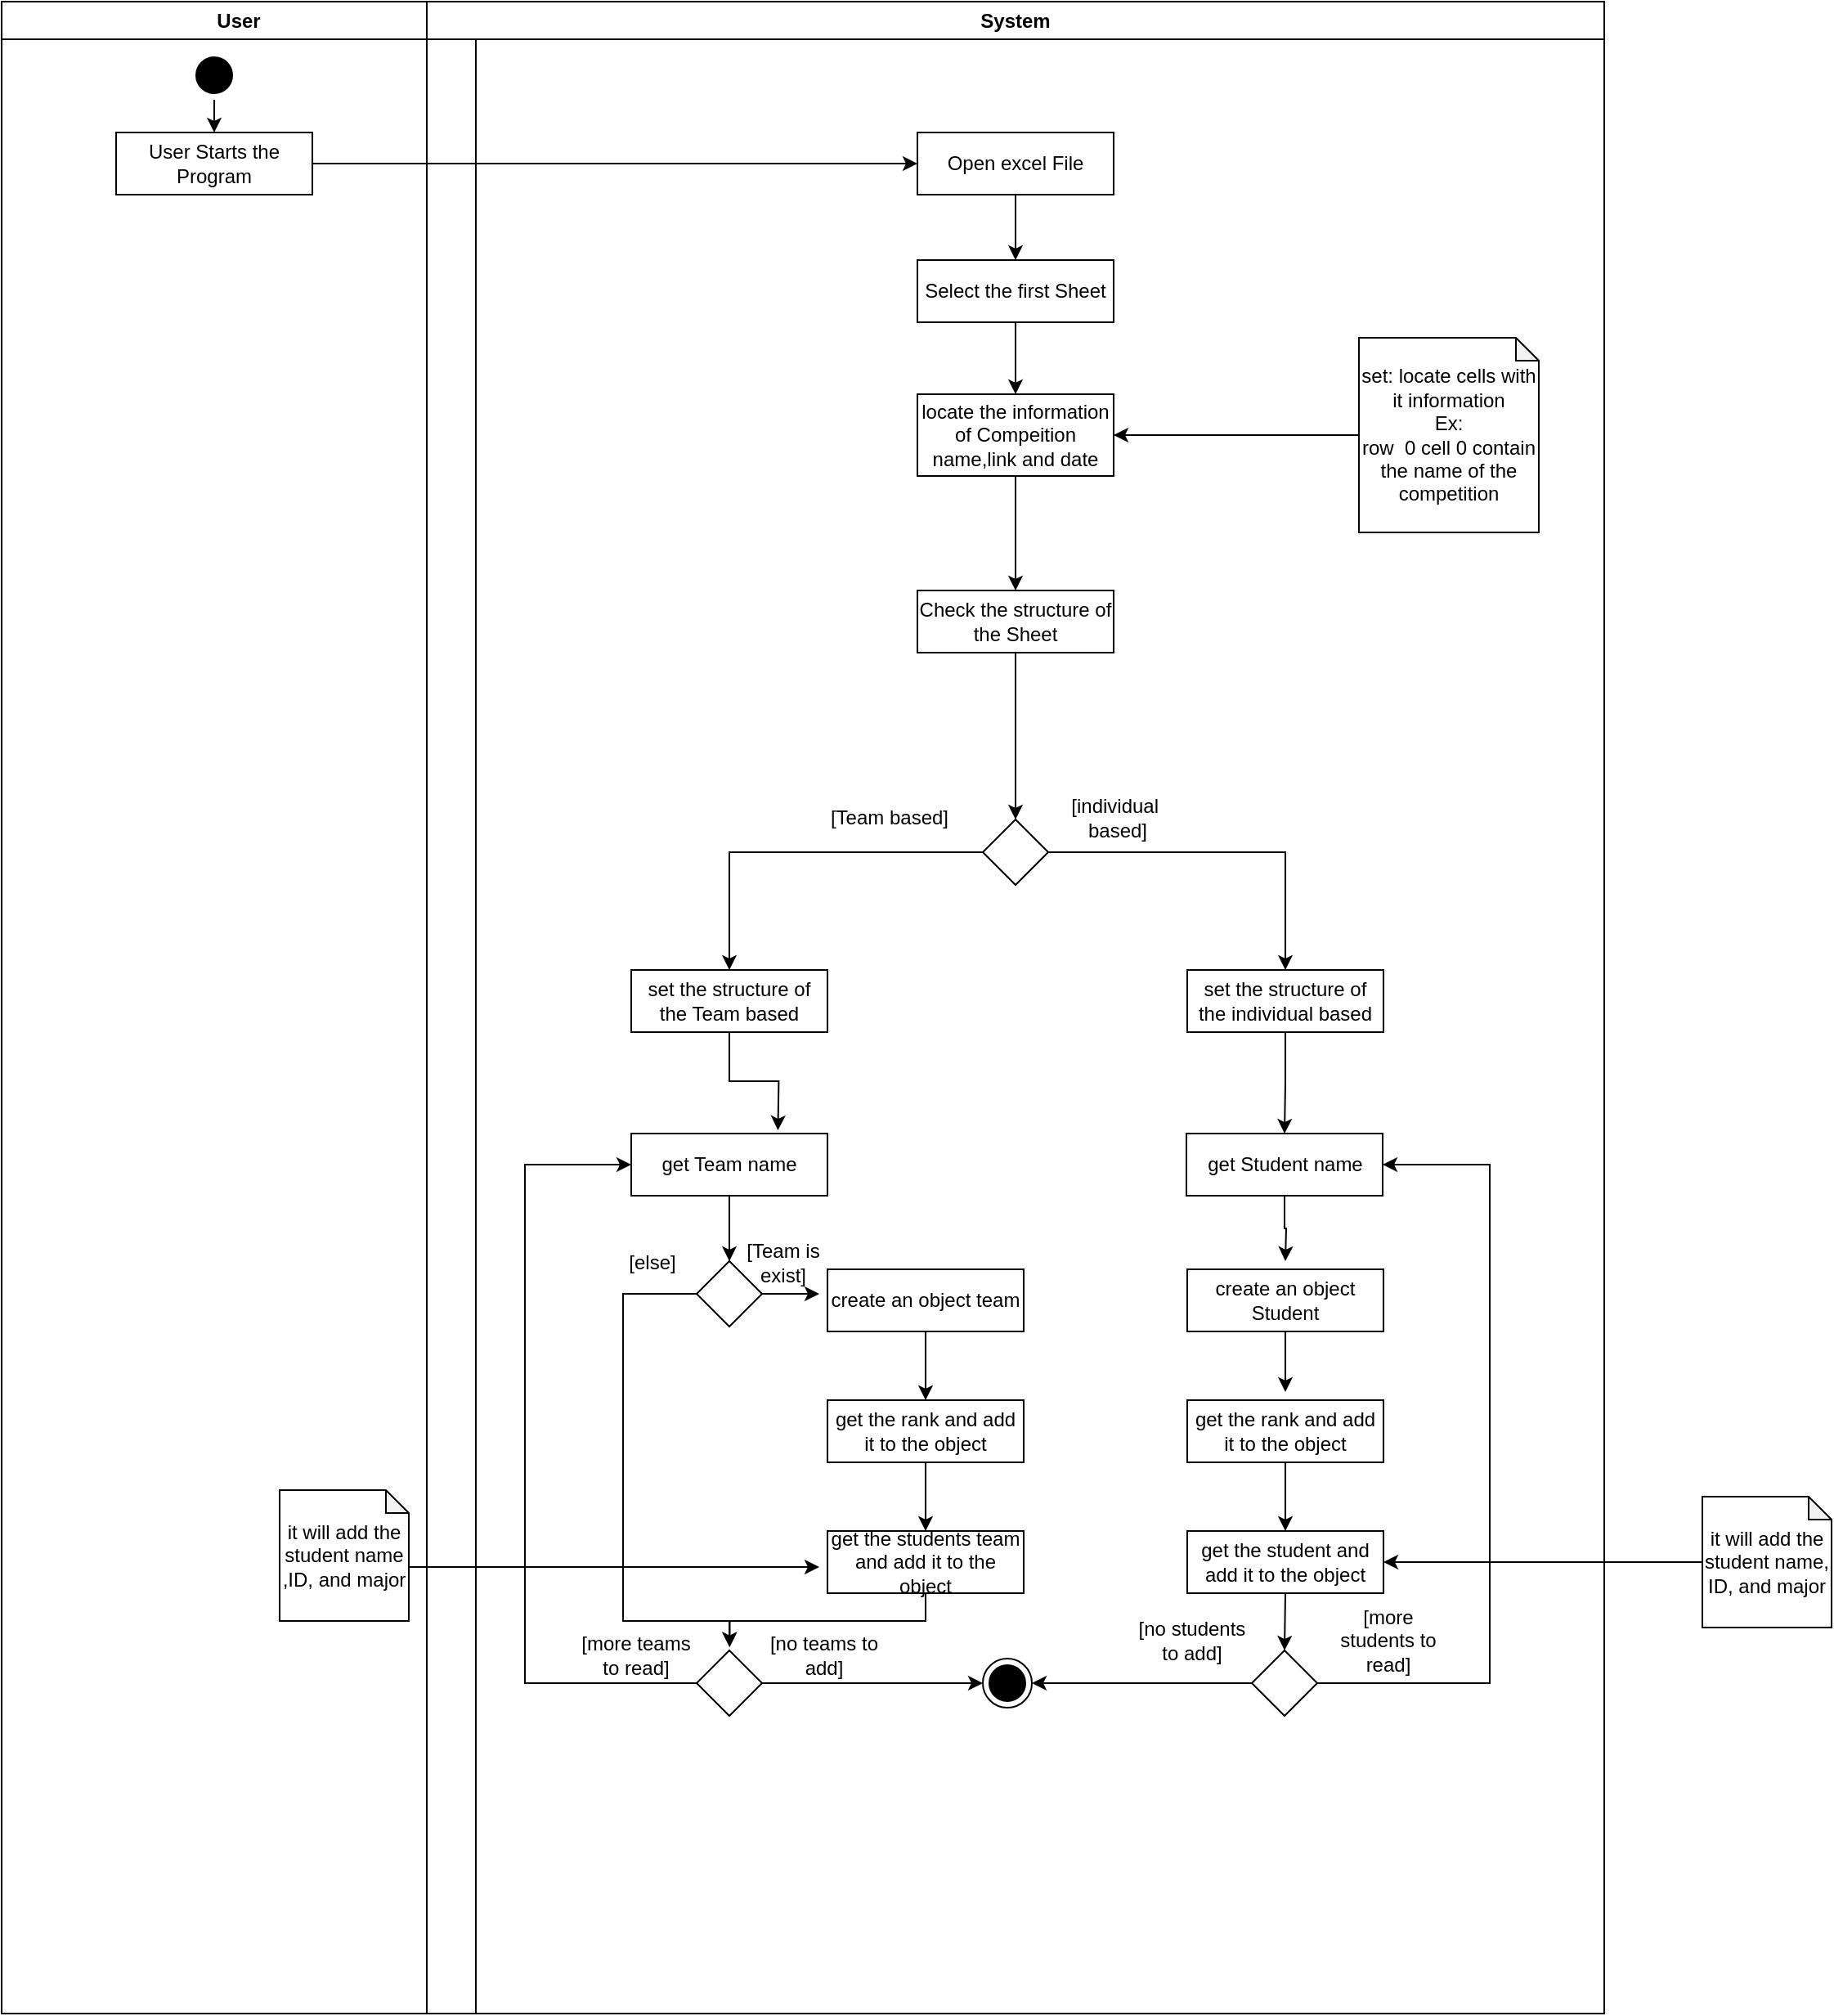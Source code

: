<mxfile version="15.8.4" type="device"><diagram name="Page-1" id="e7e014a7-5840-1c2e-5031-d8a46d1fe8dd"><mxGraphModel dx="2104" dy="1288" grid="1" gridSize="10" guides="1" tooltips="1" connect="1" arrows="1" fold="1" page="1" pageScale="1" pageWidth="1169" pageHeight="826" background="none" math="0" shadow="0"><root><mxCell id="0"/><mxCell id="1" parent="0"/><mxCell id="2" value="User" style="swimlane;whiteSpace=wrap" parent="1" vertex="1"><mxGeometry x="110" y="220" width="290" height="1230" as="geometry"/></mxCell><mxCell id="5" value="" style="ellipse;shape=startState;fillColor=#000000;strokeColor=#000000;" parent="2" vertex="1"><mxGeometry x="115" y="30" width="30" height="30" as="geometry"/></mxCell><mxCell id="Sqswecdxgur6_CO7L8Wq-137" value="it will add the student name ,ID, and major" style="shape=note;whiteSpace=wrap;html=1;backgroundOutline=1;darkOpacity=0.05;strokeColor=#000000;size=14;" parent="2" vertex="1"><mxGeometry x="170" y="910" width="79" height="80" as="geometry"/></mxCell><mxCell id="Sqswecdxgur6_CO7L8Wq-43" value="User Starts the Program" style="rounded=0;whiteSpace=wrap;html=1;strokeColor=#000000;" parent="2" vertex="1"><mxGeometry x="70" y="80" width="120" height="38" as="geometry"/></mxCell><mxCell id="Sqswecdxgur6_CO7L8Wq-44" style="edgeStyle=orthogonalEdgeStyle;rounded=0;orthogonalLoop=1;jettySize=auto;html=1;exitX=0.5;exitY=1;exitDx=0;exitDy=0;entryX=0.5;entryY=0;entryDx=0;entryDy=0;" parent="2" source="5" target="Sqswecdxgur6_CO7L8Wq-43" edge="1"><mxGeometry relative="1" as="geometry"/></mxCell><mxCell id="3" value="System" style="swimlane;whiteSpace=wrap;startSize=23;" parent="1" vertex="1"><mxGeometry x="370" y="220" width="720" height="1230" as="geometry"/></mxCell><mxCell id="Sqswecdxgur6_CO7L8Wq-50" style="edgeStyle=orthogonalEdgeStyle;rounded=0;orthogonalLoop=1;jettySize=auto;html=1;exitX=0.5;exitY=1;exitDx=0;exitDy=0;entryX=0.5;entryY=0;entryDx=0;entryDy=0;" parent="3" source="Sqswecdxgur6_CO7L8Wq-46" target="Sqswecdxgur6_CO7L8Wq-51" edge="1"><mxGeometry relative="1" as="geometry"><mxPoint x="364.5" y="160" as="targetPoint"/><Array as="points"><mxPoint x="360.5" y="139"/><mxPoint x="360.5" y="158"/></Array></mxGeometry></mxCell><mxCell id="Sqswecdxgur6_CO7L8Wq-46" value="Open excel File" style="rounded=0;whiteSpace=wrap;html=1;strokeColor=#000000;" parent="3" vertex="1"><mxGeometry x="300" y="80" width="120" height="38" as="geometry"/></mxCell><mxCell id="Sqswecdxgur6_CO7L8Wq-133" style="edgeStyle=orthogonalEdgeStyle;rounded=0;orthogonalLoop=1;jettySize=auto;html=1;exitX=0.5;exitY=1;exitDx=0;exitDy=0;entryX=0.5;entryY=0;entryDx=0;entryDy=0;startArrow=none;startFill=0;endArrow=classic;endFill=1;" parent="3" source="Sqswecdxgur6_CO7L8Wq-51" target="Sqswecdxgur6_CO7L8Wq-90" edge="1"><mxGeometry relative="1" as="geometry"/></mxCell><mxCell id="Sqswecdxgur6_CO7L8Wq-51" value="Select the first Sheet" style="rounded=0;whiteSpace=wrap;html=1;strokeColor=#000000;" parent="3" vertex="1"><mxGeometry x="300" y="158" width="120" height="38" as="geometry"/></mxCell><mxCell id="Sqswecdxgur6_CO7L8Wq-56" style="edgeStyle=orthogonalEdgeStyle;rounded=0;orthogonalLoop=1;jettySize=auto;html=1;exitX=0.5;exitY=1;exitDx=0;exitDy=0;entryX=0.5;entryY=0;entryDx=0;entryDy=0;" parent="3" source="Sqswecdxgur6_CO7L8Wq-53" target="Sqswecdxgur6_CO7L8Wq-55" edge="1"><mxGeometry relative="1" as="geometry"/></mxCell><mxCell id="Sqswecdxgur6_CO7L8Wq-53" value="Check the structure of the Sheet" style="rounded=0;whiteSpace=wrap;html=1;strokeColor=#000000;" parent="3" vertex="1"><mxGeometry x="300" y="360" width="120" height="38" as="geometry"/></mxCell><mxCell id="38" value="" style="ellipse;shape=endState;fillColor=#000000;strokeColor=#000000;" parent="3" vertex="1"><mxGeometry x="340" y="1013" width="30" height="30" as="geometry"/></mxCell><mxCell id="Sqswecdxgur6_CO7L8Wq-55" value="" style="rhombus;whiteSpace=wrap;html=1;strokeColor=#000000;" parent="3" vertex="1"><mxGeometry x="340" y="500" width="40" height="40" as="geometry"/></mxCell><mxCell id="Sqswecdxgur6_CO7L8Wq-59" value="[Team based]" style="text;html=1;strokeColor=none;fillColor=none;align=center;verticalAlign=middle;whiteSpace=wrap;rounded=0;" parent="3" vertex="1"><mxGeometry x="245" y="488" width="75.5" height="22" as="geometry"/></mxCell><mxCell id="Sqswecdxgur6_CO7L8Wq-72" value="set the structure of the Team based" style="rounded=0;whiteSpace=wrap;html=1;strokeColor=#000000;" parent="3" vertex="1"><mxGeometry x="125" y="592" width="120" height="38" as="geometry"/></mxCell><mxCell id="Sqswecdxgur6_CO7L8Wq-74" value="[individual&amp;nbsp;&lt;br&gt;based]" style="text;html=1;strokeColor=none;fillColor=none;align=center;verticalAlign=middle;whiteSpace=wrap;rounded=0;" parent="3" vertex="1"><mxGeometry x="380" y="488" width="84.5" height="22" as="geometry"/></mxCell><mxCell id="Sqswecdxgur6_CO7L8Wq-57" style="edgeStyle=orthogonalEdgeStyle;rounded=0;orthogonalLoop=1;jettySize=auto;html=1;exitX=0;exitY=0.5;exitDx=0;exitDy=0;entryX=0.5;entryY=0;entryDx=0;entryDy=0;" parent="3" source="Sqswecdxgur6_CO7L8Wq-55" target="Sqswecdxgur6_CO7L8Wq-72" edge="1"><mxGeometry relative="1" as="geometry"><mxPoint x="125" y="592" as="targetPoint"/></mxGeometry></mxCell><mxCell id="z37uqCRSGAcTjgibgX3I-45" style="edgeStyle=orthogonalEdgeStyle;rounded=0;orthogonalLoop=1;jettySize=auto;html=1;exitX=0.5;exitY=1;exitDx=0;exitDy=0;entryX=0.5;entryY=0;entryDx=0;entryDy=0;startArrow=none;startFill=0;endArrow=classic;endFill=1;" edge="1" parent="3" source="Sqswecdxgur6_CO7L8Wq-89" target="z37uqCRSGAcTjgibgX3I-38"><mxGeometry relative="1" as="geometry"/></mxCell><mxCell id="Sqswecdxgur6_CO7L8Wq-89" value="get Team name" style="rounded=0;whiteSpace=wrap;html=1;strokeColor=#000000;" parent="3" vertex="1"><mxGeometry x="125" y="692" width="120" height="38" as="geometry"/></mxCell><mxCell id="Sqswecdxgur6_CO7L8Wq-132" style="edgeStyle=orthogonalEdgeStyle;rounded=0;orthogonalLoop=1;jettySize=auto;html=1;exitX=0.5;exitY=1;exitDx=0;exitDy=0;entryX=0.5;entryY=0;entryDx=0;entryDy=0;startArrow=none;startFill=0;endArrow=classic;endFill=1;" parent="3" source="Sqswecdxgur6_CO7L8Wq-90" target="Sqswecdxgur6_CO7L8Wq-53" edge="1"><mxGeometry relative="1" as="geometry"/></mxCell><mxCell id="Sqswecdxgur6_CO7L8Wq-90" value="locate the information of Compeition name,link and date" style="rounded=0;whiteSpace=wrap;html=1;strokeColor=#000000;" parent="3" vertex="1"><mxGeometry x="300" y="240" width="120" height="50" as="geometry"/></mxCell><mxCell id="Sqswecdxgur6_CO7L8Wq-129" style="edgeStyle=orthogonalEdgeStyle;rounded=0;orthogonalLoop=1;jettySize=auto;html=1;exitX=0.5;exitY=1;exitDx=0;exitDy=0;entryX=0.5;entryY=0;entryDx=0;entryDy=0;startArrow=none;startFill=0;endArrow=classic;endFill=1;" parent="3" source="Sqswecdxgur6_CO7L8Wq-95" target="Sqswecdxgur6_CO7L8Wq-97" edge="1"><mxGeometry relative="1" as="geometry"/></mxCell><mxCell id="Sqswecdxgur6_CO7L8Wq-95" value="create an object team" style="rounded=0;whiteSpace=wrap;html=1;strokeColor=#000000;" parent="3" vertex="1"><mxGeometry x="245" y="775" width="120" height="38" as="geometry"/></mxCell><mxCell id="Sqswecdxgur6_CO7L8Wq-99" style="edgeStyle=orthogonalEdgeStyle;rounded=0;orthogonalLoop=1;jettySize=auto;html=1;exitX=0.5;exitY=1;exitDx=0;exitDy=0;entryX=0.5;entryY=0;entryDx=0;entryDy=0;startArrow=none;startFill=0;endArrow=classic;endFill=1;" parent="3" source="Sqswecdxgur6_CO7L8Wq-97" target="Sqswecdxgur6_CO7L8Wq-98" edge="1"><mxGeometry relative="1" as="geometry"/></mxCell><mxCell id="Sqswecdxgur6_CO7L8Wq-97" value="get the rank and add it to the object" style="rounded=0;whiteSpace=wrap;html=1;strokeColor=#000000;" parent="3" vertex="1"><mxGeometry x="245" y="855" width="120" height="38" as="geometry"/></mxCell><mxCell id="z37uqCRSGAcTjgibgX3I-42" style="edgeStyle=orthogonalEdgeStyle;rounded=0;orthogonalLoop=1;jettySize=auto;html=1;exitX=0.5;exitY=1;exitDx=0;exitDy=0;entryX=0.504;entryY=-0.056;entryDx=0;entryDy=0;entryPerimeter=0;startArrow=none;startFill=0;endArrow=classic;endFill=1;" edge="1" parent="3" source="Sqswecdxgur6_CO7L8Wq-98" target="Sqswecdxgur6_CO7L8Wq-100"><mxGeometry relative="1" as="geometry"><Array as="points"><mxPoint x="305" y="990"/><mxPoint x="185" y="990"/></Array></mxGeometry></mxCell><mxCell id="Sqswecdxgur6_CO7L8Wq-98" value="get the students team and add it to the object" style="rounded=0;whiteSpace=wrap;html=1;strokeColor=#000000;" parent="3" vertex="1"><mxGeometry x="245" y="935" width="120" height="38" as="geometry"/></mxCell><mxCell id="Sqswecdxgur6_CO7L8Wq-101" style="edgeStyle=orthogonalEdgeStyle;rounded=0;orthogonalLoop=1;jettySize=auto;html=1;exitX=0;exitY=0.5;exitDx=0;exitDy=0;entryX=0;entryY=0.5;entryDx=0;entryDy=0;startArrow=none;startFill=0;endArrow=classic;endFill=1;" parent="3" source="Sqswecdxgur6_CO7L8Wq-100" target="Sqswecdxgur6_CO7L8Wq-89" edge="1"><mxGeometry relative="1" as="geometry"><Array as="points"><mxPoint x="60" y="1028"/><mxPoint x="60" y="711"/></Array></mxGeometry></mxCell><mxCell id="Sqswecdxgur6_CO7L8Wq-100" value="" style="rhombus;whiteSpace=wrap;html=1;strokeColor=#000000;" parent="3" vertex="1"><mxGeometry x="165" y="1008" width="40" height="40" as="geometry"/></mxCell><mxCell id="Sqswecdxgur6_CO7L8Wq-105" value="[more teams to read]" style="text;html=1;strokeColor=none;fillColor=none;align=center;verticalAlign=middle;whiteSpace=wrap;rounded=0;" parent="3" vertex="1"><mxGeometry x="89.5" y="1000" width="75.5" height="22" as="geometry"/></mxCell><mxCell id="Sqswecdxgur6_CO7L8Wq-108" value="[no teams to add]" style="text;html=1;strokeColor=none;fillColor=none;align=center;verticalAlign=middle;whiteSpace=wrap;rounded=0;" parent="3" vertex="1"><mxGeometry x="205" y="1000" width="75.5" height="22" as="geometry"/></mxCell><mxCell id="Sqswecdxgur6_CO7L8Wq-102" style="edgeStyle=orthogonalEdgeStyle;rounded=0;orthogonalLoop=1;jettySize=auto;html=1;exitX=1;exitY=0.5;exitDx=0;exitDy=0;startArrow=none;startFill=0;endArrow=classic;endFill=1;" parent="3" source="Sqswecdxgur6_CO7L8Wq-100" edge="1"><mxGeometry relative="1" as="geometry"><mxPoint x="340" y="1028" as="targetPoint"/></mxGeometry></mxCell><mxCell id="Sqswecdxgur6_CO7L8Wq-109" value="create an object Student" style="rounded=0;whiteSpace=wrap;html=1;strokeColor=#000000;" parent="3" vertex="1"><mxGeometry x="465" y="775" width="120" height="38" as="geometry"/></mxCell><mxCell id="Sqswecdxgur6_CO7L8Wq-111" value="get the rank and add it to the object" style="rounded=0;whiteSpace=wrap;html=1;strokeColor=#000000;" parent="3" vertex="1"><mxGeometry x="465" y="855" width="120" height="38" as="geometry"/></mxCell><mxCell id="Sqswecdxgur6_CO7L8Wq-113" value="get the student and add it to the object" style="rounded=0;whiteSpace=wrap;html=1;strokeColor=#000000;" parent="3" vertex="1"><mxGeometry x="465" y="935" width="120" height="38" as="geometry"/></mxCell><mxCell id="Sqswecdxgur6_CO7L8Wq-110" style="edgeStyle=orthogonalEdgeStyle;rounded=0;orthogonalLoop=1;jettySize=auto;html=1;exitX=0.5;exitY=1;exitDx=0;exitDy=0;entryX=0.5;entryY=0;entryDx=0;entryDy=0;startArrow=none;startFill=0;endArrow=classic;endFill=1;" parent="3" source="Sqswecdxgur6_CO7L8Wq-111" target="Sqswecdxgur6_CO7L8Wq-113" edge="1"><mxGeometry relative="1" as="geometry"/></mxCell><mxCell id="Sqswecdxgur6_CO7L8Wq-123" style="edgeStyle=orthogonalEdgeStyle;rounded=0;orthogonalLoop=1;jettySize=auto;html=1;exitX=0;exitY=0.5;exitDx=0;exitDy=0;entryX=1;entryY=0.5;entryDx=0;entryDy=0;startArrow=none;startFill=0;endArrow=classic;endFill=1;" parent="3" source="Sqswecdxgur6_CO7L8Wq-115" target="38" edge="1"><mxGeometry relative="1" as="geometry"/></mxCell><mxCell id="Sqswecdxgur6_CO7L8Wq-115" value="" style="rhombus;whiteSpace=wrap;html=1;strokeColor=#000000;" parent="3" vertex="1"><mxGeometry x="504.5" y="1008" width="40" height="40" as="geometry"/></mxCell><mxCell id="Sqswecdxgur6_CO7L8Wq-112" style="edgeStyle=orthogonalEdgeStyle;rounded=0;orthogonalLoop=1;jettySize=auto;html=1;exitX=0.5;exitY=1;exitDx=0;exitDy=0;entryX=0.5;entryY=0;entryDx=0;entryDy=0;startArrow=none;startFill=0;endArrow=classic;endFill=1;" parent="3" source="Sqswecdxgur6_CO7L8Wq-113" target="Sqswecdxgur6_CO7L8Wq-115" edge="1"><mxGeometry relative="1" as="geometry"/></mxCell><mxCell id="Sqswecdxgur6_CO7L8Wq-116" value="[more students to read]" style="text;html=1;strokeColor=none;fillColor=none;align=center;verticalAlign=middle;whiteSpace=wrap;rounded=0;" parent="3" vertex="1"><mxGeometry x="550" y="991" width="75.5" height="22" as="geometry"/></mxCell><mxCell id="Sqswecdxgur6_CO7L8Wq-117" value="[no students to add]" style="text;html=1;strokeColor=none;fillColor=none;align=center;verticalAlign=middle;whiteSpace=wrap;rounded=0;" parent="3" vertex="1"><mxGeometry x="429.5" y="991" width="75.5" height="22" as="geometry"/></mxCell><mxCell id="Sqswecdxgur6_CO7L8Wq-73" value="&lt;span&gt;set the structure of the individual&amp;nbsp;based&lt;/span&gt;" style="rounded=0;whiteSpace=wrap;html=1;strokeColor=#000000;" parent="3" vertex="1"><mxGeometry x="465" y="592" width="120" height="38" as="geometry"/></mxCell><mxCell id="Sqswecdxgur6_CO7L8Wq-58" style="edgeStyle=orthogonalEdgeStyle;rounded=0;orthogonalLoop=1;jettySize=auto;html=1;exitX=1;exitY=0.5;exitDx=0;exitDy=0;entryX=0.5;entryY=0;entryDx=0;entryDy=0;" parent="3" source="Sqswecdxgur6_CO7L8Wq-55" target="Sqswecdxgur6_CO7L8Wq-73" edge="1"><mxGeometry relative="1" as="geometry"><mxPoint x="295" y="562" as="targetPoint"/></mxGeometry></mxCell><mxCell id="Sqswecdxgur6_CO7L8Wq-120" value="get Student name" style="rounded=0;whiteSpace=wrap;html=1;strokeColor=#000000;" parent="3" vertex="1"><mxGeometry x="464.5" y="692" width="120" height="38" as="geometry"/></mxCell><mxCell id="Sqswecdxgur6_CO7L8Wq-124" style="edgeStyle=orthogonalEdgeStyle;rounded=0;orthogonalLoop=1;jettySize=auto;html=1;exitX=1;exitY=0.5;exitDx=0;exitDy=0;startArrow=none;startFill=0;endArrow=classic;endFill=1;entryX=1;entryY=0.5;entryDx=0;entryDy=0;" parent="3" source="Sqswecdxgur6_CO7L8Wq-115" target="Sqswecdxgur6_CO7L8Wq-120" edge="1"><mxGeometry relative="1" as="geometry"><mxPoint x="660.0" y="1040" as="targetPoint"/><Array as="points"><mxPoint x="650" y="1028"/><mxPoint x="650" y="711"/></Array></mxGeometry></mxCell><mxCell id="Sqswecdxgur6_CO7L8Wq-134" style="edgeStyle=orthogonalEdgeStyle;rounded=0;orthogonalLoop=1;jettySize=auto;html=1;exitX=0;exitY=0.5;exitDx=0;exitDy=0;exitPerimeter=0;entryX=1;entryY=0.5;entryDx=0;entryDy=0;startArrow=none;startFill=0;endArrow=classic;endFill=1;" parent="3" source="Sqswecdxgur6_CO7L8Wq-76" target="Sqswecdxgur6_CO7L8Wq-90" edge="1"><mxGeometry relative="1" as="geometry"/></mxCell><mxCell id="Sqswecdxgur6_CO7L8Wq-76" value="set: locate cells with it information&lt;br&gt;Ex:&lt;br&gt;row&amp;nbsp; 0 cell 0 contain the name of the competition" style="shape=note;whiteSpace=wrap;html=1;backgroundOutline=1;darkOpacity=0.05;strokeColor=#000000;size=14;" parent="3" vertex="1"><mxGeometry x="570" y="205.5" width="110" height="119" as="geometry"/></mxCell><mxCell id="z37uqCRSGAcTjgibgX3I-44" style="edgeStyle=orthogonalEdgeStyle;rounded=0;orthogonalLoop=1;jettySize=auto;html=1;exitX=0;exitY=0.5;exitDx=0;exitDy=0;startArrow=none;startFill=0;endArrow=classic;endFill=1;entryX=0.503;entryY=-0.048;entryDx=0;entryDy=0;entryPerimeter=0;" edge="1" parent="3" source="z37uqCRSGAcTjgibgX3I-38" target="Sqswecdxgur6_CO7L8Wq-100"><mxGeometry relative="1" as="geometry"><mxPoint x="185" y="1000" as="targetPoint"/><Array as="points"><mxPoint x="120" y="790"/><mxPoint x="120" y="990"/><mxPoint x="185" y="990"/></Array></mxGeometry></mxCell><mxCell id="z37uqCRSGAcTjgibgX3I-38" value="" style="rhombus;whiteSpace=wrap;html=1;strokeColor=#000000;" vertex="1" parent="3"><mxGeometry x="165" y="770" width="40" height="40" as="geometry"/></mxCell><mxCell id="z37uqCRSGAcTjgibgX3I-48" value="[Team is exist]" style="text;html=1;strokeColor=none;fillColor=none;align=center;verticalAlign=middle;whiteSpace=wrap;rounded=0;" vertex="1" parent="3"><mxGeometry x="190" y="760" width="55.5" height="22" as="geometry"/></mxCell><mxCell id="z37uqCRSGAcTjgibgX3I-50" value="[else]" style="text;html=1;strokeColor=none;fillColor=none;align=center;verticalAlign=middle;whiteSpace=wrap;rounded=0;" vertex="1" parent="3"><mxGeometry x="109.5" y="760" width="55.5" height="22" as="geometry"/></mxCell><mxCell id="Sqswecdxgur6_CO7L8Wq-130" style="edgeStyle=orthogonalEdgeStyle;rounded=0;orthogonalLoop=1;jettySize=auto;html=1;exitX=0.5;exitY=1;exitDx=0;exitDy=0;startArrow=none;startFill=0;endArrow=classic;endFill=1;entryX=0.5;entryY=0;entryDx=0;entryDy=0;" parent="3" source="Sqswecdxgur6_CO7L8Wq-73" edge="1" target="Sqswecdxgur6_CO7L8Wq-120"><mxGeometry relative="1" as="geometry"><mxPoint x="554.714" y="690" as="targetPoint"/></mxGeometry></mxCell><mxCell id="Sqswecdxgur6_CO7L8Wq-125" style="edgeStyle=orthogonalEdgeStyle;rounded=0;orthogonalLoop=1;jettySize=auto;html=1;exitX=0.5;exitY=1;exitDx=0;exitDy=0;startArrow=none;startFill=0;endArrow=classic;endFill=1;" parent="1" source="Sqswecdxgur6_CO7L8Wq-120" edge="1"><mxGeometry relative="1" as="geometry"><mxPoint x="895" y="990" as="targetPoint"/></mxGeometry></mxCell><mxCell id="Sqswecdxgur6_CO7L8Wq-126" style="edgeStyle=orthogonalEdgeStyle;rounded=0;orthogonalLoop=1;jettySize=auto;html=1;exitX=0.5;exitY=1;exitDx=0;exitDy=0;startArrow=none;startFill=0;endArrow=classic;endFill=1;" parent="1" source="Sqswecdxgur6_CO7L8Wq-109" edge="1"><mxGeometry relative="1" as="geometry"><mxPoint x="895" y="1070" as="targetPoint"/></mxGeometry></mxCell><mxCell id="Sqswecdxgur6_CO7L8Wq-131" style="edgeStyle=orthogonalEdgeStyle;rounded=0;orthogonalLoop=1;jettySize=auto;html=1;exitX=0.5;exitY=1;exitDx=0;exitDy=0;startArrow=none;startFill=0;endArrow=classic;endFill=1;" parent="1" source="Sqswecdxgur6_CO7L8Wq-72" edge="1"><mxGeometry relative="1" as="geometry"><mxPoint x="584.714" y="910" as="targetPoint"/></mxGeometry></mxCell><mxCell id="Sqswecdxgur6_CO7L8Wq-136" style="edgeStyle=orthogonalEdgeStyle;rounded=0;orthogonalLoop=1;jettySize=auto;html=1;exitX=0;exitY=0.5;exitDx=0;exitDy=0;exitPerimeter=0;entryX=1;entryY=0.5;entryDx=0;entryDy=0;startArrow=none;startFill=0;endArrow=classic;endFill=1;" parent="1" source="Sqswecdxgur6_CO7L8Wq-135" target="Sqswecdxgur6_CO7L8Wq-113" edge="1"><mxGeometry relative="1" as="geometry"/></mxCell><mxCell id="Sqswecdxgur6_CO7L8Wq-135" value="it will add the student name, ID, and major" style="shape=note;whiteSpace=wrap;html=1;backgroundOutline=1;darkOpacity=0.05;strokeColor=#000000;size=14;" parent="1" vertex="1"><mxGeometry x="1150" y="1134" width="79" height="80" as="geometry"/></mxCell><mxCell id="Sqswecdxgur6_CO7L8Wq-138" style="edgeStyle=orthogonalEdgeStyle;rounded=0;orthogonalLoop=1;jettySize=auto;html=1;exitX=0;exitY=0;exitDx=79;exitDy=47;exitPerimeter=0;startArrow=none;startFill=0;endArrow=classic;endFill=1;" parent="1" source="Sqswecdxgur6_CO7L8Wq-137" edge="1"><mxGeometry relative="1" as="geometry"><mxPoint x="610" y="1177" as="targetPoint"/></mxGeometry></mxCell><mxCell id="Sqswecdxgur6_CO7L8Wq-139" style="edgeStyle=orthogonalEdgeStyle;rounded=0;orthogonalLoop=1;jettySize=auto;html=1;exitX=1;exitY=0.5;exitDx=0;exitDy=0;entryX=0;entryY=0.5;entryDx=0;entryDy=0;startArrow=none;startFill=0;endArrow=classic;endFill=1;" parent="1" source="Sqswecdxgur6_CO7L8Wq-43" target="Sqswecdxgur6_CO7L8Wq-46" edge="1"><mxGeometry relative="1" as="geometry"/></mxCell><mxCell id="z37uqCRSGAcTjgibgX3I-39" style="edgeStyle=orthogonalEdgeStyle;rounded=0;orthogonalLoop=1;jettySize=auto;html=1;exitX=1;exitY=0.5;exitDx=0;exitDy=0;startArrow=none;startFill=0;endArrow=classic;endFill=1;" edge="1" parent="1" source="z37uqCRSGAcTjgibgX3I-38"><mxGeometry relative="1" as="geometry"><mxPoint x="610" y="1010" as="targetPoint"/></mxGeometry></mxCell></root></mxGraphModel></diagram></mxfile>